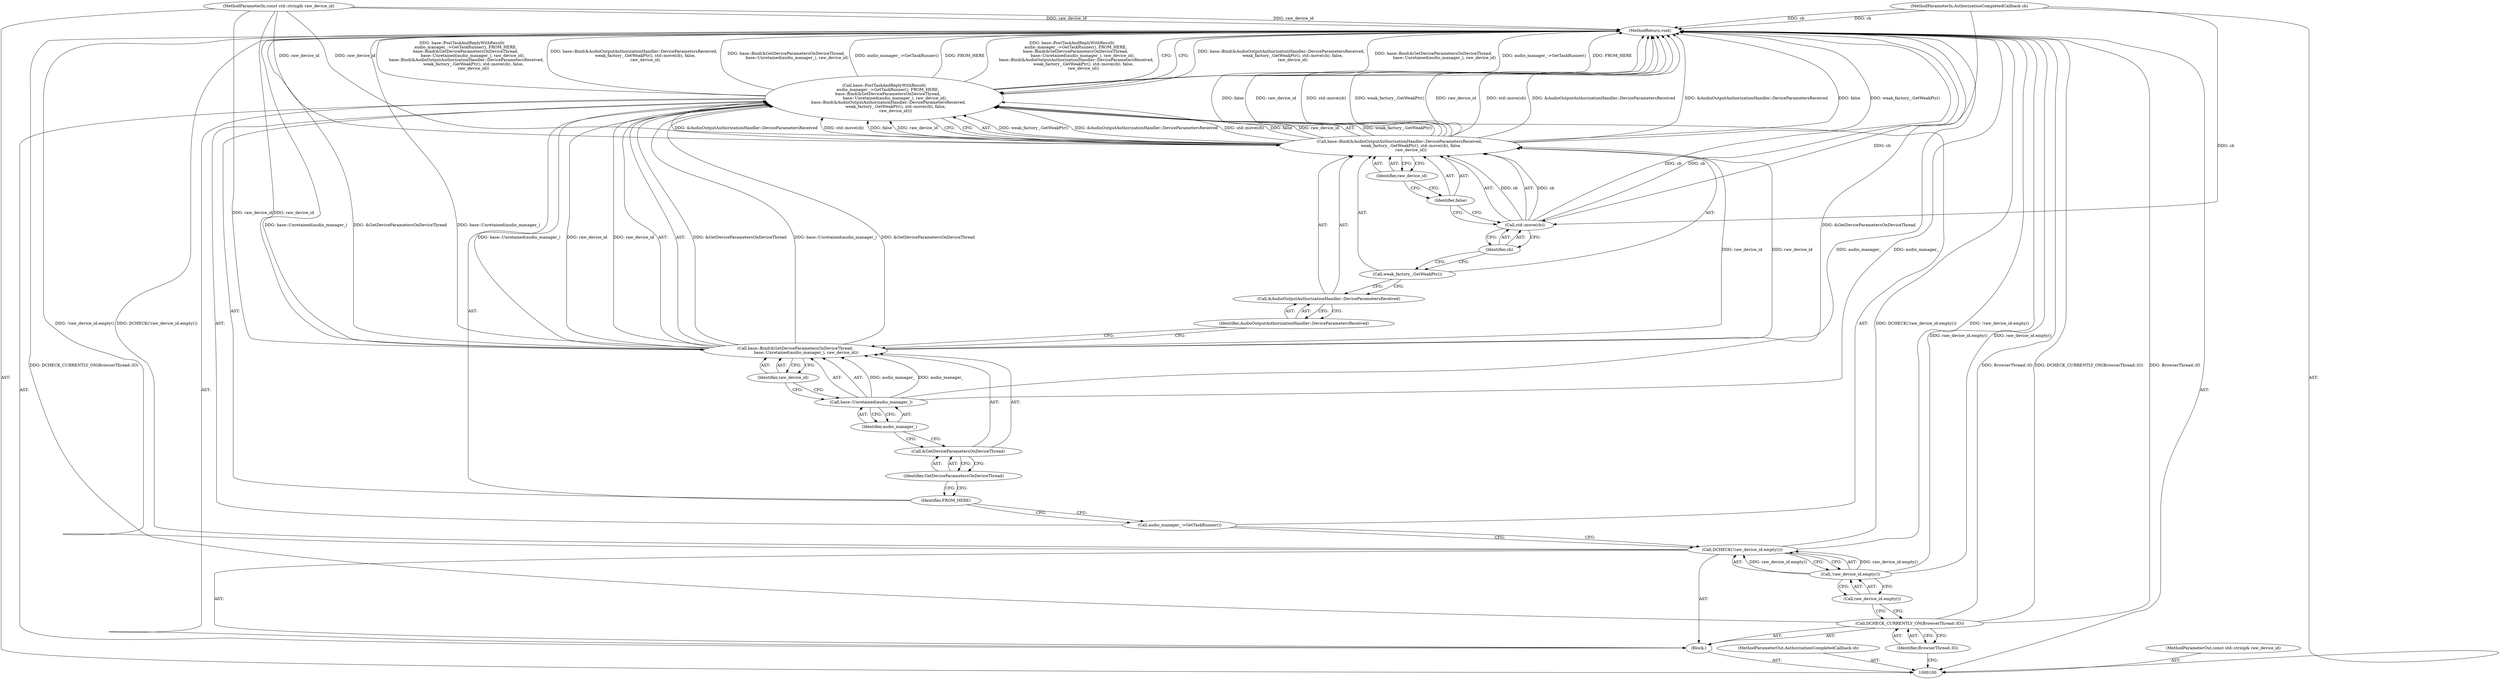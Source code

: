 digraph "1_Chrome_04ff52bb66284467ccb43d90800013b89ee8db75_0" {
"1000126" [label="(MethodReturn,void)"];
"1000119" [label="(Call,&AudioOutputAuthorizationHandler::DeviceParametersReceived)"];
"1000120" [label="(Identifier,AudioOutputAuthorizationHandler::DeviceParametersReceived)"];
"1000118" [label="(Call,base::Bind(&AudioOutputAuthorizationHandler::DeviceParametersReceived,\n                  weak_factory_.GetWeakPtr(), std::move(cb), false,\n                  raw_device_id))"];
"1000121" [label="(Call,weak_factory_.GetWeakPtr())"];
"1000122" [label="(Call,std::move(cb))"];
"1000123" [label="(Identifier,cb)"];
"1000124" [label="(Identifier,false)"];
"1000125" [label="(Identifier,raw_device_id)"];
"1000101" [label="(MethodParameterIn,AuthorizationCompletedCallback cb)"];
"1000180" [label="(MethodParameterOut,AuthorizationCompletedCallback cb)"];
"1000103" [label="(Block,)"];
"1000102" [label="(MethodParameterIn,const std::string& raw_device_id)"];
"1000181" [label="(MethodParameterOut,const std::string& raw_device_id)"];
"1000105" [label="(Identifier,BrowserThread::IO)"];
"1000104" [label="(Call,DCHECK_CURRENTLY_ON(BrowserThread::IO))"];
"1000107" [label="(Call,!raw_device_id.empty())"];
"1000108" [label="(Call,raw_device_id.empty())"];
"1000106" [label="(Call,DCHECK(!raw_device_id.empty()))"];
"1000109" [label="(Call,base::PostTaskAndReplyWithResult(\n      audio_manager_->GetTaskRunner(), FROM_HERE,\n      base::Bind(&GetDeviceParametersOnDeviceThread,\n                 base::Unretained(audio_manager_), raw_device_id),\n       base::Bind(&AudioOutputAuthorizationHandler::DeviceParametersReceived,\n                  weak_factory_.GetWeakPtr(), std::move(cb), false,\n                  raw_device_id)))"];
"1000111" [label="(Identifier,FROM_HERE)"];
"1000110" [label="(Call,audio_manager_->GetTaskRunner())"];
"1000113" [label="(Call,&GetDeviceParametersOnDeviceThread)"];
"1000114" [label="(Identifier,GetDeviceParametersOnDeviceThread)"];
"1000112" [label="(Call,base::Bind(&GetDeviceParametersOnDeviceThread,\n                 base::Unretained(audio_manager_), raw_device_id))"];
"1000115" [label="(Call,base::Unretained(audio_manager_))"];
"1000116" [label="(Identifier,audio_manager_)"];
"1000117" [label="(Identifier,raw_device_id)"];
"1000126" -> "1000100"  [label="AST: "];
"1000126" -> "1000109"  [label="CFG: "];
"1000118" -> "1000126"  [label="DDG: raw_device_id"];
"1000118" -> "1000126"  [label="DDG: std::move(cb)"];
"1000118" -> "1000126"  [label="DDG: &AudioOutputAuthorizationHandler::DeviceParametersReceived"];
"1000118" -> "1000126"  [label="DDG: false"];
"1000118" -> "1000126"  [label="DDG: weak_factory_.GetWeakPtr()"];
"1000107" -> "1000126"  [label="DDG: raw_device_id.empty()"];
"1000106" -> "1000126"  [label="DDG: !raw_device_id.empty()"];
"1000106" -> "1000126"  [label="DDG: DCHECK(!raw_device_id.empty())"];
"1000104" -> "1000126"  [label="DDG: DCHECK_CURRENTLY_ON(BrowserThread::IO)"];
"1000104" -> "1000126"  [label="DDG: BrowserThread::IO"];
"1000122" -> "1000126"  [label="DDG: cb"];
"1000109" -> "1000126"  [label="DDG: base::Bind(&AudioOutputAuthorizationHandler::DeviceParametersReceived,\n                  weak_factory_.GetWeakPtr(), std::move(cb), false,\n                  raw_device_id)"];
"1000109" -> "1000126"  [label="DDG: base::Bind(&GetDeviceParametersOnDeviceThread,\n                 base::Unretained(audio_manager_), raw_device_id)"];
"1000109" -> "1000126"  [label="DDG: audio_manager_->GetTaskRunner()"];
"1000109" -> "1000126"  [label="DDG: FROM_HERE"];
"1000109" -> "1000126"  [label="DDG: base::PostTaskAndReplyWithResult(\n      audio_manager_->GetTaskRunner(), FROM_HERE,\n      base::Bind(&GetDeviceParametersOnDeviceThread,\n                 base::Unretained(audio_manager_), raw_device_id),\n       base::Bind(&AudioOutputAuthorizationHandler::DeviceParametersReceived,\n                  weak_factory_.GetWeakPtr(), std::move(cb), false,\n                  raw_device_id))"];
"1000112" -> "1000126"  [label="DDG: base::Unretained(audio_manager_)"];
"1000112" -> "1000126"  [label="DDG: &GetDeviceParametersOnDeviceThread"];
"1000102" -> "1000126"  [label="DDG: raw_device_id"];
"1000101" -> "1000126"  [label="DDG: cb"];
"1000115" -> "1000126"  [label="DDG: audio_manager_"];
"1000119" -> "1000118"  [label="AST: "];
"1000119" -> "1000120"  [label="CFG: "];
"1000120" -> "1000119"  [label="AST: "];
"1000121" -> "1000119"  [label="CFG: "];
"1000120" -> "1000119"  [label="AST: "];
"1000120" -> "1000112"  [label="CFG: "];
"1000119" -> "1000120"  [label="CFG: "];
"1000118" -> "1000109"  [label="AST: "];
"1000118" -> "1000125"  [label="CFG: "];
"1000119" -> "1000118"  [label="AST: "];
"1000121" -> "1000118"  [label="AST: "];
"1000122" -> "1000118"  [label="AST: "];
"1000124" -> "1000118"  [label="AST: "];
"1000125" -> "1000118"  [label="AST: "];
"1000109" -> "1000118"  [label="CFG: "];
"1000118" -> "1000126"  [label="DDG: raw_device_id"];
"1000118" -> "1000126"  [label="DDG: std::move(cb)"];
"1000118" -> "1000126"  [label="DDG: &AudioOutputAuthorizationHandler::DeviceParametersReceived"];
"1000118" -> "1000126"  [label="DDG: false"];
"1000118" -> "1000126"  [label="DDG: weak_factory_.GetWeakPtr()"];
"1000118" -> "1000109"  [label="DDG: weak_factory_.GetWeakPtr()"];
"1000118" -> "1000109"  [label="DDG: &AudioOutputAuthorizationHandler::DeviceParametersReceived"];
"1000118" -> "1000109"  [label="DDG: std::move(cb)"];
"1000118" -> "1000109"  [label="DDG: false"];
"1000118" -> "1000109"  [label="DDG: raw_device_id"];
"1000122" -> "1000118"  [label="DDG: cb"];
"1000112" -> "1000118"  [label="DDG: raw_device_id"];
"1000102" -> "1000118"  [label="DDG: raw_device_id"];
"1000121" -> "1000118"  [label="AST: "];
"1000121" -> "1000119"  [label="CFG: "];
"1000123" -> "1000121"  [label="CFG: "];
"1000122" -> "1000118"  [label="AST: "];
"1000122" -> "1000123"  [label="CFG: "];
"1000123" -> "1000122"  [label="AST: "];
"1000124" -> "1000122"  [label="CFG: "];
"1000122" -> "1000126"  [label="DDG: cb"];
"1000122" -> "1000118"  [label="DDG: cb"];
"1000101" -> "1000122"  [label="DDG: cb"];
"1000123" -> "1000122"  [label="AST: "];
"1000123" -> "1000121"  [label="CFG: "];
"1000122" -> "1000123"  [label="CFG: "];
"1000124" -> "1000118"  [label="AST: "];
"1000124" -> "1000122"  [label="CFG: "];
"1000125" -> "1000124"  [label="CFG: "];
"1000125" -> "1000118"  [label="AST: "];
"1000125" -> "1000124"  [label="CFG: "];
"1000118" -> "1000125"  [label="CFG: "];
"1000101" -> "1000100"  [label="AST: "];
"1000101" -> "1000126"  [label="DDG: cb"];
"1000101" -> "1000122"  [label="DDG: cb"];
"1000180" -> "1000100"  [label="AST: "];
"1000103" -> "1000100"  [label="AST: "];
"1000104" -> "1000103"  [label="AST: "];
"1000106" -> "1000103"  [label="AST: "];
"1000109" -> "1000103"  [label="AST: "];
"1000102" -> "1000100"  [label="AST: "];
"1000102" -> "1000126"  [label="DDG: raw_device_id"];
"1000102" -> "1000112"  [label="DDG: raw_device_id"];
"1000102" -> "1000118"  [label="DDG: raw_device_id"];
"1000181" -> "1000100"  [label="AST: "];
"1000105" -> "1000104"  [label="AST: "];
"1000105" -> "1000100"  [label="CFG: "];
"1000104" -> "1000105"  [label="CFG: "];
"1000104" -> "1000103"  [label="AST: "];
"1000104" -> "1000105"  [label="CFG: "];
"1000105" -> "1000104"  [label="AST: "];
"1000108" -> "1000104"  [label="CFG: "];
"1000104" -> "1000126"  [label="DDG: DCHECK_CURRENTLY_ON(BrowserThread::IO)"];
"1000104" -> "1000126"  [label="DDG: BrowserThread::IO"];
"1000107" -> "1000106"  [label="AST: "];
"1000107" -> "1000108"  [label="CFG: "];
"1000108" -> "1000107"  [label="AST: "];
"1000106" -> "1000107"  [label="CFG: "];
"1000107" -> "1000126"  [label="DDG: raw_device_id.empty()"];
"1000107" -> "1000106"  [label="DDG: raw_device_id.empty()"];
"1000108" -> "1000107"  [label="AST: "];
"1000108" -> "1000104"  [label="CFG: "];
"1000107" -> "1000108"  [label="CFG: "];
"1000106" -> "1000103"  [label="AST: "];
"1000106" -> "1000107"  [label="CFG: "];
"1000107" -> "1000106"  [label="AST: "];
"1000110" -> "1000106"  [label="CFG: "];
"1000106" -> "1000126"  [label="DDG: !raw_device_id.empty()"];
"1000106" -> "1000126"  [label="DDG: DCHECK(!raw_device_id.empty())"];
"1000107" -> "1000106"  [label="DDG: raw_device_id.empty()"];
"1000109" -> "1000103"  [label="AST: "];
"1000109" -> "1000118"  [label="CFG: "];
"1000110" -> "1000109"  [label="AST: "];
"1000111" -> "1000109"  [label="AST: "];
"1000112" -> "1000109"  [label="AST: "];
"1000118" -> "1000109"  [label="AST: "];
"1000126" -> "1000109"  [label="CFG: "];
"1000109" -> "1000126"  [label="DDG: base::Bind(&AudioOutputAuthorizationHandler::DeviceParametersReceived,\n                  weak_factory_.GetWeakPtr(), std::move(cb), false,\n                  raw_device_id)"];
"1000109" -> "1000126"  [label="DDG: base::Bind(&GetDeviceParametersOnDeviceThread,\n                 base::Unretained(audio_manager_), raw_device_id)"];
"1000109" -> "1000126"  [label="DDG: audio_manager_->GetTaskRunner()"];
"1000109" -> "1000126"  [label="DDG: FROM_HERE"];
"1000109" -> "1000126"  [label="DDG: base::PostTaskAndReplyWithResult(\n      audio_manager_->GetTaskRunner(), FROM_HERE,\n      base::Bind(&GetDeviceParametersOnDeviceThread,\n                 base::Unretained(audio_manager_), raw_device_id),\n       base::Bind(&AudioOutputAuthorizationHandler::DeviceParametersReceived,\n                  weak_factory_.GetWeakPtr(), std::move(cb), false,\n                  raw_device_id))"];
"1000112" -> "1000109"  [label="DDG: &GetDeviceParametersOnDeviceThread"];
"1000112" -> "1000109"  [label="DDG: base::Unretained(audio_manager_)"];
"1000112" -> "1000109"  [label="DDG: raw_device_id"];
"1000118" -> "1000109"  [label="DDG: weak_factory_.GetWeakPtr()"];
"1000118" -> "1000109"  [label="DDG: &AudioOutputAuthorizationHandler::DeviceParametersReceived"];
"1000118" -> "1000109"  [label="DDG: std::move(cb)"];
"1000118" -> "1000109"  [label="DDG: false"];
"1000118" -> "1000109"  [label="DDG: raw_device_id"];
"1000111" -> "1000109"  [label="AST: "];
"1000111" -> "1000110"  [label="CFG: "];
"1000114" -> "1000111"  [label="CFG: "];
"1000110" -> "1000109"  [label="AST: "];
"1000110" -> "1000106"  [label="CFG: "];
"1000111" -> "1000110"  [label="CFG: "];
"1000113" -> "1000112"  [label="AST: "];
"1000113" -> "1000114"  [label="CFG: "];
"1000114" -> "1000113"  [label="AST: "];
"1000116" -> "1000113"  [label="CFG: "];
"1000114" -> "1000113"  [label="AST: "];
"1000114" -> "1000111"  [label="CFG: "];
"1000113" -> "1000114"  [label="CFG: "];
"1000112" -> "1000109"  [label="AST: "];
"1000112" -> "1000117"  [label="CFG: "];
"1000113" -> "1000112"  [label="AST: "];
"1000115" -> "1000112"  [label="AST: "];
"1000117" -> "1000112"  [label="AST: "];
"1000120" -> "1000112"  [label="CFG: "];
"1000112" -> "1000126"  [label="DDG: base::Unretained(audio_manager_)"];
"1000112" -> "1000126"  [label="DDG: &GetDeviceParametersOnDeviceThread"];
"1000112" -> "1000109"  [label="DDG: &GetDeviceParametersOnDeviceThread"];
"1000112" -> "1000109"  [label="DDG: base::Unretained(audio_manager_)"];
"1000112" -> "1000109"  [label="DDG: raw_device_id"];
"1000115" -> "1000112"  [label="DDG: audio_manager_"];
"1000102" -> "1000112"  [label="DDG: raw_device_id"];
"1000112" -> "1000118"  [label="DDG: raw_device_id"];
"1000115" -> "1000112"  [label="AST: "];
"1000115" -> "1000116"  [label="CFG: "];
"1000116" -> "1000115"  [label="AST: "];
"1000117" -> "1000115"  [label="CFG: "];
"1000115" -> "1000126"  [label="DDG: audio_manager_"];
"1000115" -> "1000112"  [label="DDG: audio_manager_"];
"1000116" -> "1000115"  [label="AST: "];
"1000116" -> "1000113"  [label="CFG: "];
"1000115" -> "1000116"  [label="CFG: "];
"1000117" -> "1000112"  [label="AST: "];
"1000117" -> "1000115"  [label="CFG: "];
"1000112" -> "1000117"  [label="CFG: "];
}
